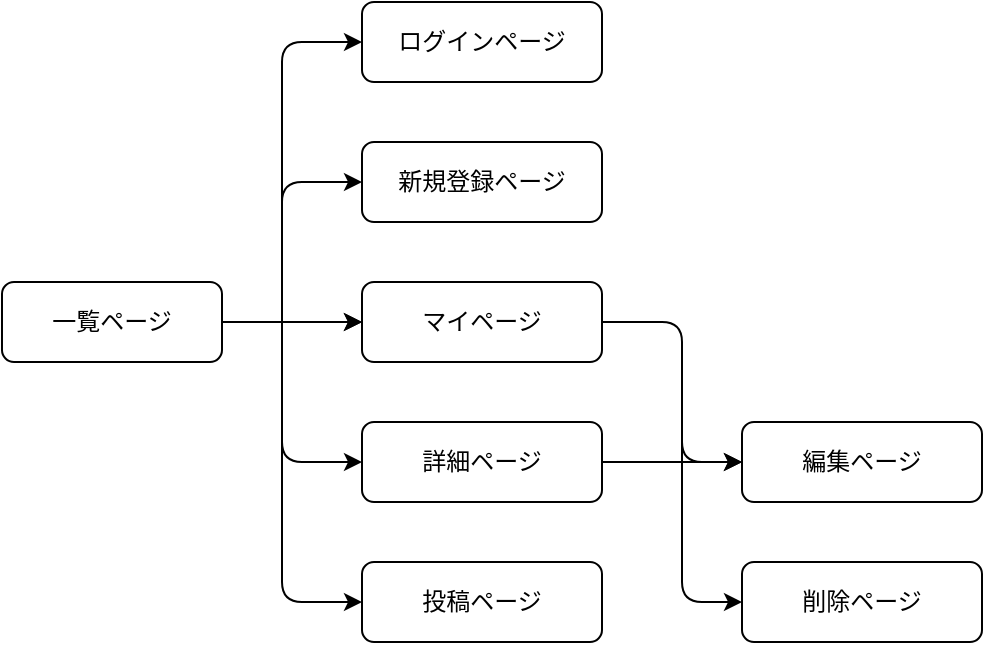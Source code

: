 <mxfile>
    <diagram id="Nmwx45f5QzP5cAM25O7Z" name="ページ1">
        <mxGraphModel dx="671" dy="395" grid="1" gridSize="10" guides="1" tooltips="1" connect="1" arrows="1" fold="1" page="1" pageScale="1" pageWidth="827" pageHeight="1169" math="0" shadow="0">
            <root>
                <mxCell id="0"/>
                <mxCell id="1" parent="0"/>
                <mxCell id="13" value="" style="edgeStyle=none;html=1;" edge="1" parent="1" source="2" target="3">
                    <mxGeometry relative="1" as="geometry">
                        <Array as="points"/>
                    </mxGeometry>
                </mxCell>
                <mxCell id="14" value="" style="edgeStyle=none;html=1;" edge="1" parent="1" source="2" target="3">
                    <mxGeometry relative="1" as="geometry">
                        <Array as="points">
                            <mxPoint x="160" y="190"/>
                        </Array>
                    </mxGeometry>
                </mxCell>
                <mxCell id="2" value="一覧ページ" style="rounded=1;whiteSpace=wrap;html=1;" vertex="1" parent="1">
                    <mxGeometry x="10" y="170" width="110" height="40" as="geometry"/>
                </mxCell>
                <mxCell id="19" style="edgeStyle=none;html=1;entryX=0;entryY=0.5;entryDx=0;entryDy=0;" edge="1" parent="1" source="3" target="17">
                    <mxGeometry relative="1" as="geometry">
                        <mxPoint x="350" y="320" as="targetPoint"/>
                        <Array as="points">
                            <mxPoint x="350" y="190"/>
                            <mxPoint x="350" y="260"/>
                        </Array>
                    </mxGeometry>
                </mxCell>
                <mxCell id="3" value="マイページ" style="rounded=1;whiteSpace=wrap;html=1;" vertex="1" parent="1">
                    <mxGeometry x="190" y="170" width="120" height="40" as="geometry"/>
                </mxCell>
                <mxCell id="4" value="新規登録ページ" style="rounded=1;whiteSpace=wrap;html=1;" vertex="1" parent="1">
                    <mxGeometry x="190" y="100" width="120" height="40" as="geometry"/>
                </mxCell>
                <mxCell id="5" value="ログインページ" style="rounded=1;whiteSpace=wrap;html=1;" vertex="1" parent="1">
                    <mxGeometry x="190" y="30" width="120" height="40" as="geometry"/>
                </mxCell>
                <mxCell id="6" value="詳細ページ" style="rounded=1;whiteSpace=wrap;html=1;" vertex="1" parent="1">
                    <mxGeometry x="190" y="240" width="120" height="40" as="geometry"/>
                </mxCell>
                <mxCell id="7" value="投稿ページ" style="rounded=1;whiteSpace=wrap;html=1;" vertex="1" parent="1">
                    <mxGeometry x="190" y="310" width="120" height="40" as="geometry"/>
                </mxCell>
                <mxCell id="11" value="" style="edgeStyle=none;html=1;" edge="1" parent="1" target="5">
                    <mxGeometry relative="1" as="geometry">
                        <mxPoint x="150" y="188" as="sourcePoint"/>
                        <Array as="points">
                            <mxPoint x="150" y="50"/>
                        </Array>
                    </mxGeometry>
                </mxCell>
                <mxCell id="12" value="" style="edgeStyle=none;html=1;entryX=0;entryY=0.5;entryDx=0;entryDy=0;" edge="1" parent="1" target="4">
                    <mxGeometry relative="1" as="geometry">
                        <mxPoint x="150" y="188" as="sourcePoint"/>
                        <Array as="points">
                            <mxPoint x="150" y="120"/>
                        </Array>
                    </mxGeometry>
                </mxCell>
                <mxCell id="15" value="" style="edgeStyle=none;html=1;entryX=0;entryY=0.5;entryDx=0;entryDy=0;" edge="1" parent="1" target="7">
                    <mxGeometry relative="1" as="geometry">
                        <mxPoint x="150" y="180" as="sourcePoint"/>
                        <mxPoint x="180" y="250" as="targetPoint"/>
                        <Array as="points">
                            <mxPoint x="150" y="330"/>
                        </Array>
                    </mxGeometry>
                </mxCell>
                <mxCell id="16" value="" style="edgeStyle=none;html=1;entryX=0;entryY=0.5;entryDx=0;entryDy=0;" edge="1" parent="1" target="6">
                    <mxGeometry relative="1" as="geometry">
                        <mxPoint x="150" y="190" as="sourcePoint"/>
                        <mxPoint x="200" y="340" as="targetPoint"/>
                        <Array as="points">
                            <mxPoint x="150" y="260"/>
                        </Array>
                    </mxGeometry>
                </mxCell>
                <mxCell id="20" value="" style="edgeStyle=none;html=1;exitX=1;exitY=0.5;exitDx=0;exitDy=0;entryX=0;entryY=0.5;entryDx=0;entryDy=0;" edge="1" parent="1" source="6" target="17">
                    <mxGeometry relative="1" as="geometry">
                        <mxPoint x="320" y="370" as="targetPoint"/>
                        <Array as="points">
                            <mxPoint x="350" y="260"/>
                        </Array>
                    </mxGeometry>
                </mxCell>
                <mxCell id="17" value="編集ページ" style="rounded=1;whiteSpace=wrap;html=1;" vertex="1" parent="1">
                    <mxGeometry x="380" y="240" width="120" height="40" as="geometry"/>
                </mxCell>
                <mxCell id="18" value="削除ページ" style="rounded=1;whiteSpace=wrap;html=1;" vertex="1" parent="1">
                    <mxGeometry x="380" y="310" width="120" height="40" as="geometry"/>
                </mxCell>
                <mxCell id="21" value="" style="edgeStyle=none;html=1;entryX=0;entryY=0.5;entryDx=0;entryDy=0;" edge="1" parent="1" target="18">
                    <mxGeometry relative="1" as="geometry">
                        <mxPoint x="350" y="210" as="sourcePoint"/>
                        <mxPoint x="320" y="380" as="targetPoint"/>
                        <Array as="points">
                            <mxPoint x="350" y="330"/>
                        </Array>
                    </mxGeometry>
                </mxCell>
            </root>
        </mxGraphModel>
    </diagram>
</mxfile>